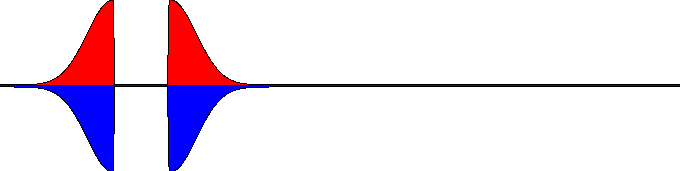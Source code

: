 import graph;
import patterns;
usepackage("mathrsfs");

unitsize(2cm,1.5cm);
real xmin=-1,xmax=5;
real ymin=-1,ymax=5;

// Definition of fonctions f and g :
real f1(real x)
{
  if (x <= 0)
    {return exp(-x^2/0.10);}else{return 0;}
}
real f2(real x)
{
  if (x <= 0)
    {return -exp(-x^2/0.10);}else{return 0;}
}
real f3(real x)
{
  if (x >= 0.5)
    {return exp(-(x-0.5)^2/0.10);}else{return 0;}
}
real f4(real x)
{
  if (x >= 0.5)
    {return -exp(-(x-0.5)^2/0.10);}else{return 0;}
}


// Trace the curves :
path p1=graph(f1,xmin,xmax,n=400);
path p2=graph(f2,xmin,xmax,n=400);
path p3=graph(f3,xmin,xmax,n=400);
path p4=graph(f4,xmin,xmax,n=400);
//p1=p1*rotate(90);
draw(p1,linewidth(1bp));
draw(p2,linewidth(1bp));
draw(p3,linewidth(1bp));
draw(p4,linewidth(1bp));
xlimits(xmin,xmax,Crop);
ylimits(ymin,ymax,Crop);

fill(p1--cycle,rgb(1,0,0));
fill(p2--cycle,rgb(0,0,1));
fill(p3--cycle,rgb(1,0,0));
fill(p4--cycle,rgb(0,0,1));


//graph(f1,1,4);
//graph(f2,1,4);
//dot((0,0));
// The axis.
//xequals(Label("$y$",align=W),0,ymin=ymin-0.25, ymax=ymax+0.25,Ticks(NoZero,pTick=nullpen, ptick=grey),p=linewidth(1pt), Arrow(2mm));
//yequals(Label("$x$",align=S),0,xmin=xmin-0.25, xmax=xmax+0.25,Ticks(NoZero,pTick=nullpen, ptick=grey),p=linewidth(1pt), Arrow(2mm));

//labelx(Label("$O$",NoFill), 0, SW);
//draw(Label("$\vec{\imath}$",align=S,UnFill),(0,0)--(1,0),scale(2)*currentpen,Arrow);
//draw(Label("$\vec{\jmath}$",align=W,UnFill),(0,0)--(0,1),scale(2)*currentpen,Arrow);
